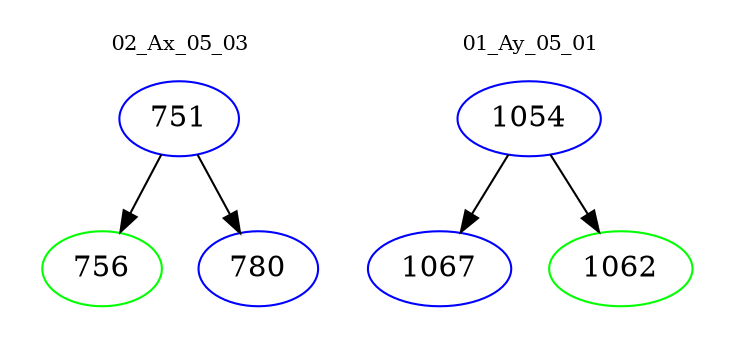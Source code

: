 digraph{
subgraph cluster_0 {
color = white
label = "02_Ax_05_03";
fontsize=10;
T0_751 [label="751", color="blue"]
T0_751 -> T0_756 [color="black"]
T0_756 [label="756", color="green"]
T0_751 -> T0_780 [color="black"]
T0_780 [label="780", color="blue"]
}
subgraph cluster_1 {
color = white
label = "01_Ay_05_01";
fontsize=10;
T1_1054 [label="1054", color="blue"]
T1_1054 -> T1_1067 [color="black"]
T1_1067 [label="1067", color="blue"]
T1_1054 -> T1_1062 [color="black"]
T1_1062 [label="1062", color="green"]
}
}
